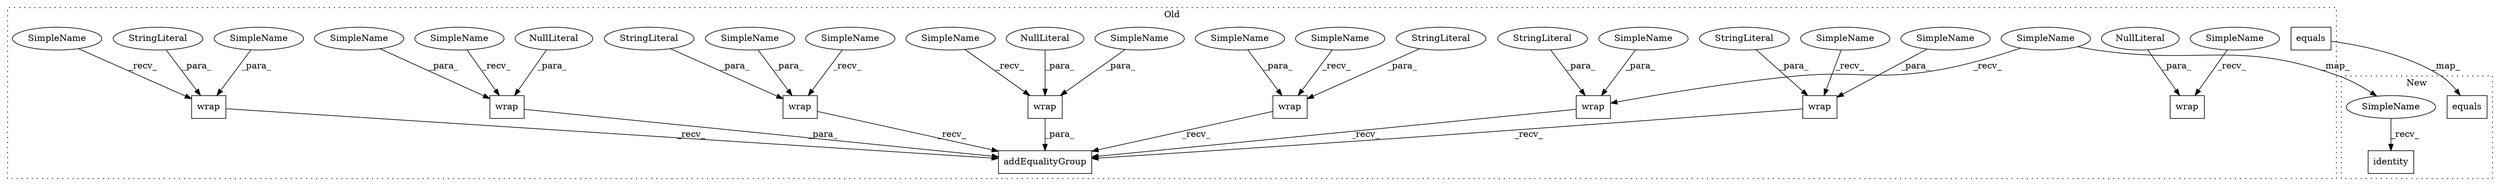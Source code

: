 digraph G {
subgraph cluster0 {
1 [label="equals" a="32" s="5508" l="8" shape="box"];
4 [label="wrap" a="32" s="5362,5391" l="5,1" shape="box"];
5 [label="NullLiteral" a="33" s="5387" l="4" shape="ellipse"];
6 [label="wrap" a="32" s="5567,5599" l="5,1" shape="box"];
7 [label="NullLiteral" a="33" s="5595" l="4" shape="ellipse"];
8 [label="addEqualityGroup" a="32" s="5319,5449" l="30,1" shape="box"];
9 [label="wrap" a="32" s="5419,5448" l="5,1" shape="box"];
10 [label="NullLiteral" a="33" s="5444" l="4" shape="ellipse"];
11 [label="wrap" a="32" s="5134,5166" l="5,1" shape="box"];
12 [label="StringLiteral" a="45" s="5159" l="7" shape="ellipse"];
13 [label="wrap" a="32" s="5278,5307" l="5,1" shape="box"];
14 [label="StringLiteral" a="45" s="5303" l="4" shape="ellipse"];
15 [label="wrap" a="32" s="5014,5046" l="5,1" shape="box"];
16 [label="StringLiteral" a="45" s="5039" l="7" shape="ellipse"];
17 [label="wrap" a="32" s="5074,5106" l="5,1" shape="box"];
18 [label="StringLiteral" a="45" s="5099" l="7" shape="ellipse"];
19 [label="wrap" a="32" s="5221,5250" l="5,1" shape="box"];
20 [label="StringLiteral" a="45" s="5246" l="4" shape="ellipse"];
21 [label="SimpleName" a="42" s="5139" l="18" shape="ellipse"];
22 [label="SimpleName" a="42" s="5226" l="18" shape="ellipse"];
23 [label="SimpleName" a="42" s="5283" l="18" shape="ellipse"];
24 [label="SimpleName" a="42" s="5367" l="18" shape="ellipse"];
25 [label="SimpleName" a="42" s="5019" l="18" shape="ellipse"];
26 [label="SimpleName" a="42" s="5424" l="18" shape="ellipse"];
27 [label="SimpleName" a="42" s="5079" l="18" shape="ellipse"];
29 [label="SimpleName" a="42" s="5554" l="12" shape="ellipse"];
30 [label="SimpleName" a="42" s="5061" l="12" shape="ellipse"];
31 [label="SimpleName" a="42" s="5208" l="12" shape="ellipse"];
32 [label="SimpleName" a="42" s="5349" l="12" shape="ellipse"];
33 [label="SimpleName" a="42" s="5406" l="12" shape="ellipse"];
34 [label="SimpleName" a="42" s="5001" l="12" shape="ellipse"];
35 [label="SimpleName" a="42" s="5121" l="12" shape="ellipse"];
36 [label="SimpleName" a="42" s="5265" l="12" shape="ellipse"];
label = "Old";
style="dotted";
}
subgraph cluster1 {
2 [label="equals" a="32" s="1515" l="8" shape="box"];
3 [label="identity" a="32" s="1612" l="10" shape="box"];
28 [label="SimpleName" a="42" s="1599" l="12" shape="ellipse"];
label = "New";
style="dotted";
}
1 -> 2 [label="_map_"];
4 -> 8 [label="_para_"];
5 -> 4 [label="_para_"];
7 -> 6 [label="_para_"];
9 -> 8 [label="_para_"];
10 -> 9 [label="_para_"];
11 -> 8 [label="_recv_"];
12 -> 11 [label="_para_"];
13 -> 8 [label="_recv_"];
14 -> 13 [label="_para_"];
15 -> 8 [label="_recv_"];
16 -> 15 [label="_para_"];
17 -> 8 [label="_recv_"];
18 -> 17 [label="_para_"];
19 -> 8 [label="_recv_"];
20 -> 19 [label="_para_"];
21 -> 11 [label="_para_"];
22 -> 19 [label="_para_"];
23 -> 13 [label="_para_"];
24 -> 4 [label="_para_"];
25 -> 15 [label="_para_"];
26 -> 9 [label="_para_"];
27 -> 17 [label="_para_"];
28 -> 3 [label="_recv_"];
29 -> 6 [label="_recv_"];
30 -> 17 [label="_recv_"];
31 -> 28 [label="_map_"];
31 -> 19 [label="_recv_"];
32 -> 4 [label="_recv_"];
33 -> 9 [label="_recv_"];
34 -> 15 [label="_recv_"];
35 -> 11 [label="_recv_"];
36 -> 13 [label="_recv_"];
}